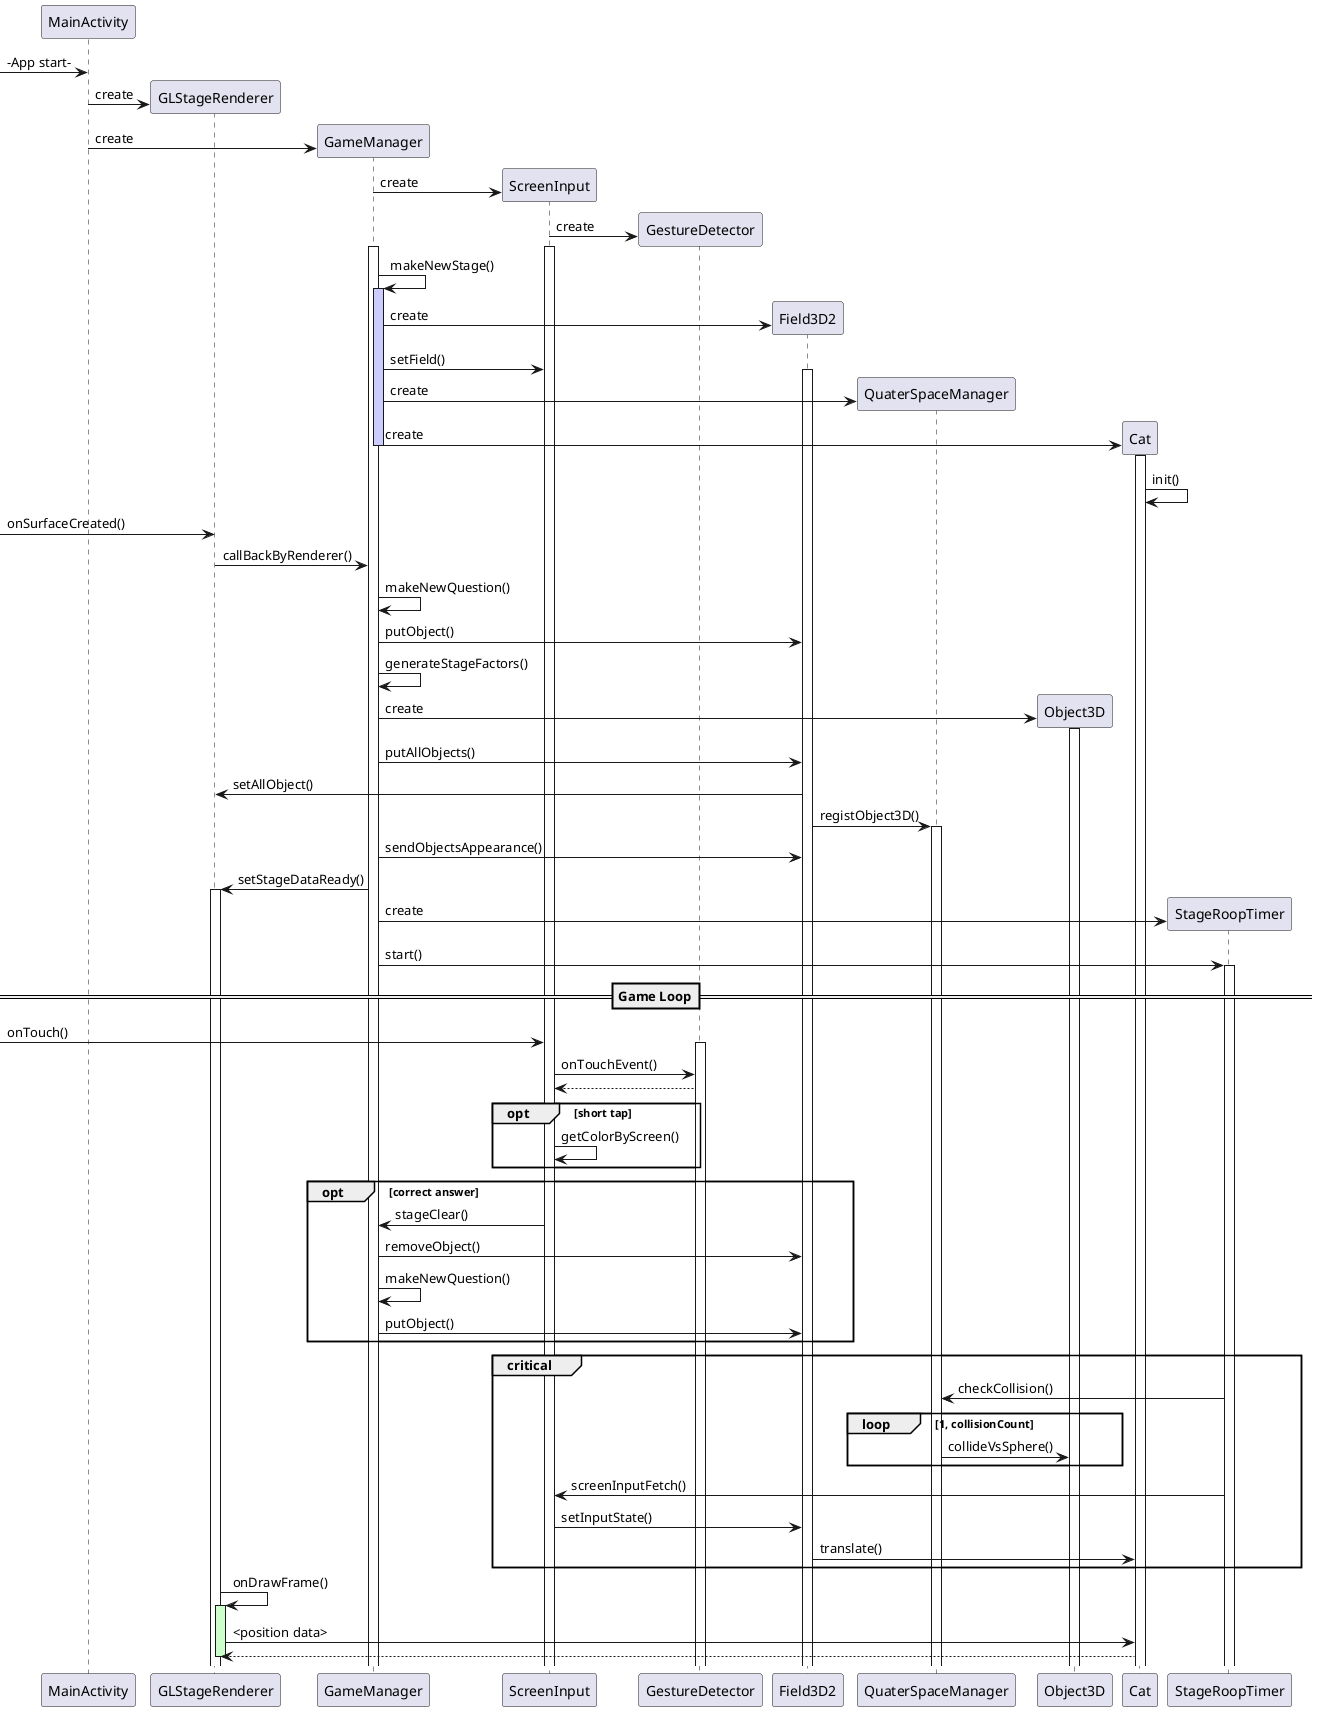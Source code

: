@startuml
[-> MainActivity:-App start-
create GLStageRenderer
MainActivity -> GLStageRenderer:create
create GameManager
MainActivity -> GameManager:create
create ScreenInput
GameManager -> ScreenInput:create
create GestureDetector
ScreenInput -> GestureDetector:create
activate ScreenInput
activate GameManager
GameManager -> GameManager:makeNewStage()
activate GameManager #ccccff
 create Field3D2
 GameManager -> Field3D2:create
 GameManager -> ScreenInput:setField()
 activate Field3D2
 create QuaterSpaceManager
 GameManager -> QuaterSpaceManager:create
 participant Object3D
 create Cat
 GameManager -> Cat:create
 activate Cat
deactivate GameManager
Cat -> Cat:init()

[-> GLStageRenderer:onSurfaceCreated()
GLStageRenderer -> GameManager:callBackByRenderer()
GameManager -> GameManager:makeNewQuestion()
GameManager -> Field3D2:putObject()
GameManager -> GameManager:generateStageFactors()
create Object3D
GameManager -> Object3D:create
activate Object3D
GameManager -> Field3D2:putAllObjects()
Field3D2 -> GLStageRenderer:setAllObject()
Field3D2 -> QuaterSpaceManager:registObject3D()
activate QuaterSpaceManager
GameManager -> Field3D2:sendObjectsAppearance()
GameManager -> GLStageRenderer:setStageDataReady()
activate GLStageRenderer
create StageRoopTimer
GameManager -> StageRoopTimer:create
GameManager -> StageRoopTimer:start()
activate StageRoopTimer

==Game Loop==
[-> ScreenInput:onTouch()
activate GestureDetector
ScreenInput -> GestureDetector:onTouchEvent()
GestureDetector --> ScreenInput
opt short tap
 ScreenInput -> ScreenInput:getColorByScreen()
end
opt correct answer
 ScreenInput -> GameManager:stageClear()
 GameManager -> Field3D2:removeObject()
 GameManager -> GameManager:makeNewQuestion()
 GameManager -> Field3D2:putObject()
end

critical
 StageRoopTimer -> QuaterSpaceManager:checkCollision()
 loop 1, collisionCount
  QuaterSpaceManager -> Object3D:collideVsSphere()
 end
 StageRoopTimer -> ScreenInput:screenInputFetch()
 ScreenInput -> Field3D2:setInputState()
 Field3D2 -> Cat:translate()
end

GLStageRenderer -> GLStageRenderer:onDrawFrame()
activate GLStageRenderer #ccffcc
GLStageRenderer -> Cat:<position data>
Cat --> GLStageRenderer
deactivate GLStageRenderer
@enduml
